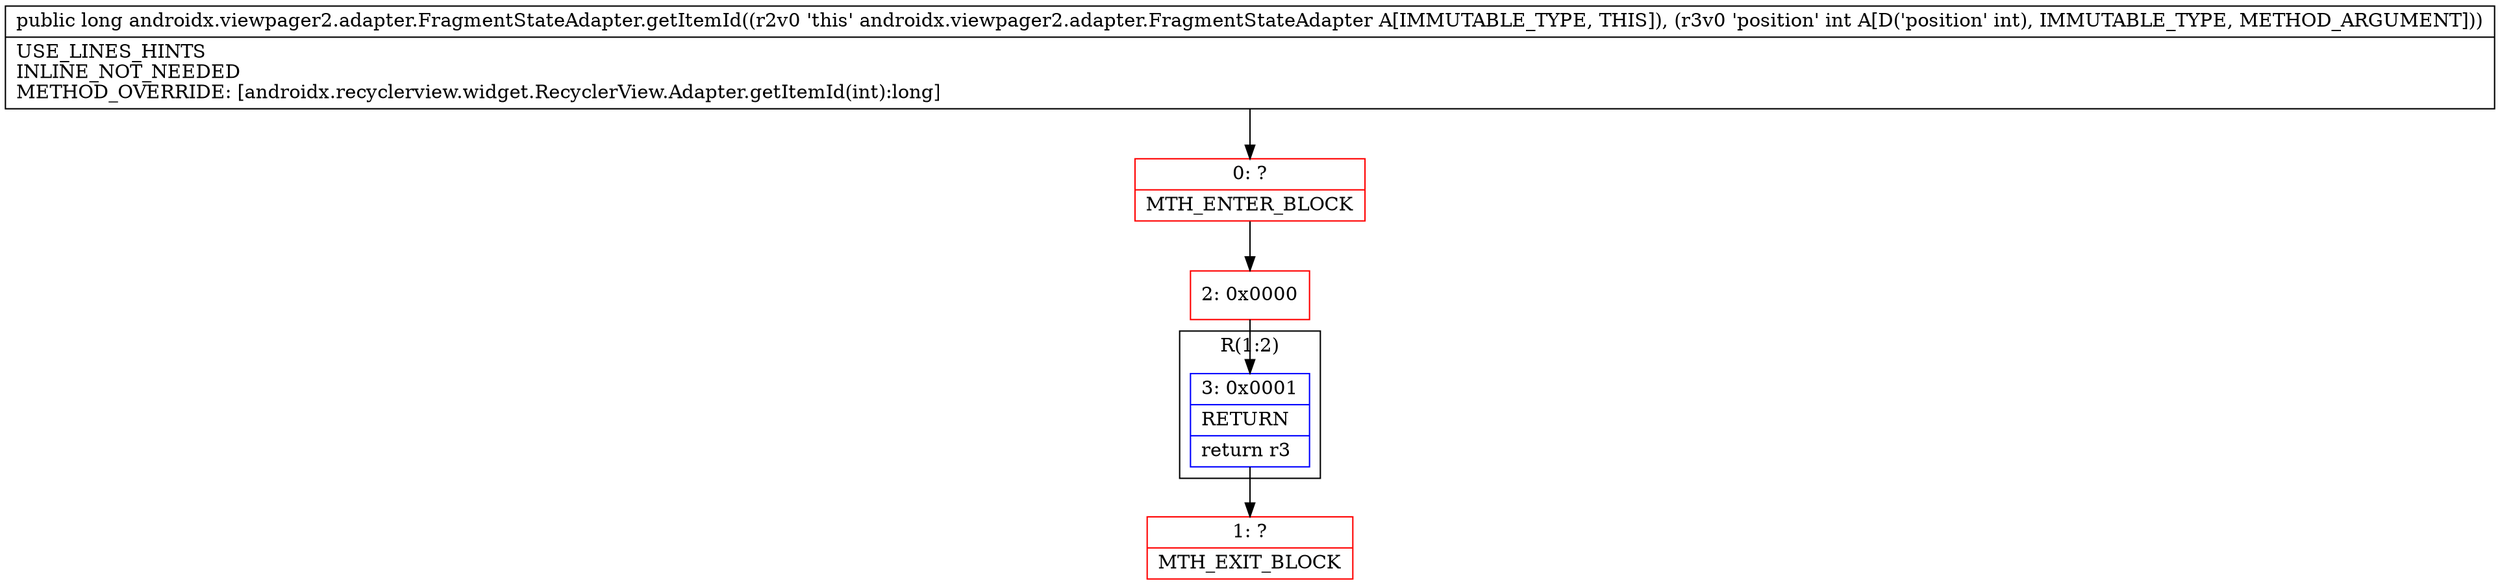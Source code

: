 digraph "CFG forandroidx.viewpager2.adapter.FragmentStateAdapter.getItemId(I)J" {
subgraph cluster_Region_195739349 {
label = "R(1:2)";
node [shape=record,color=blue];
Node_3 [shape=record,label="{3\:\ 0x0001|RETURN\l|return r3\l}"];
}
Node_0 [shape=record,color=red,label="{0\:\ ?|MTH_ENTER_BLOCK\l}"];
Node_2 [shape=record,color=red,label="{2\:\ 0x0000}"];
Node_1 [shape=record,color=red,label="{1\:\ ?|MTH_EXIT_BLOCK\l}"];
MethodNode[shape=record,label="{public long androidx.viewpager2.adapter.FragmentStateAdapter.getItemId((r2v0 'this' androidx.viewpager2.adapter.FragmentStateAdapter A[IMMUTABLE_TYPE, THIS]), (r3v0 'position' int A[D('position' int), IMMUTABLE_TYPE, METHOD_ARGUMENT]))  | USE_LINES_HINTS\lINLINE_NOT_NEEDED\lMETHOD_OVERRIDE: [androidx.recyclerview.widget.RecyclerView.Adapter.getItemId(int):long]\l}"];
MethodNode -> Node_0;Node_3 -> Node_1;
Node_0 -> Node_2;
Node_2 -> Node_3;
}

